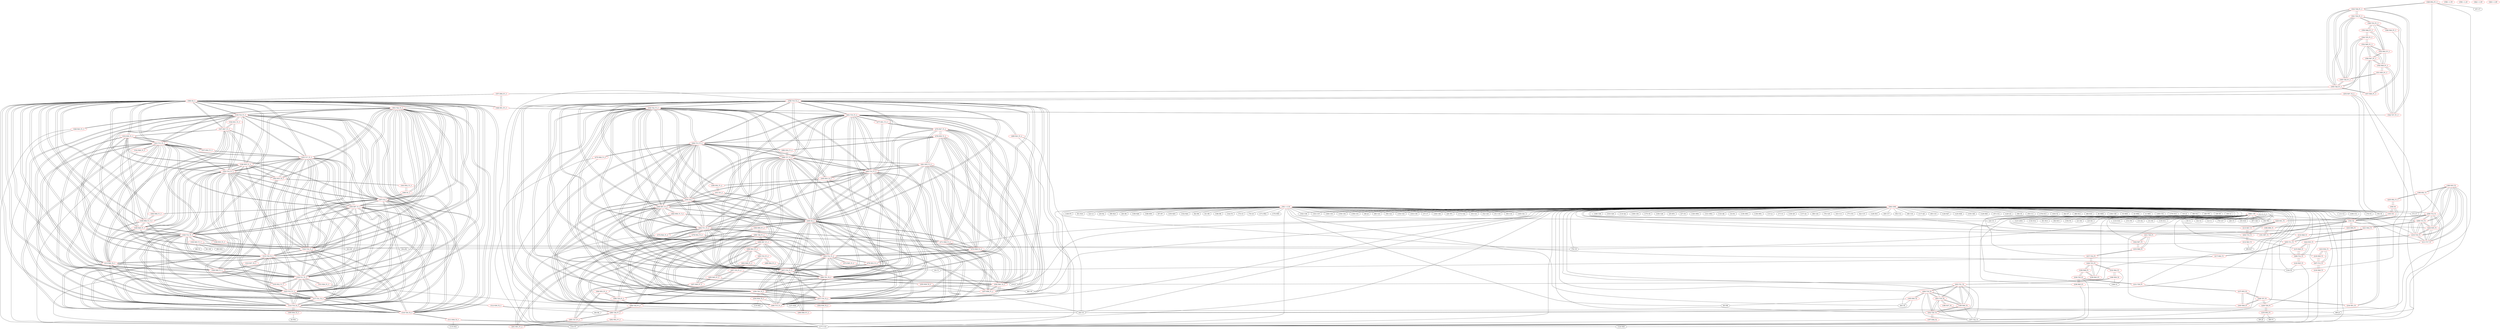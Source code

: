 graph {
	188 [label="(188) R35_T2" color=red]
	189 [label="(189) R52_T1"]
	187 [label="(187) T22_T1"]
	208 [label="(208) T14_T1"]
	209 [label="(209) T15_T1"]
	211 [label="(211) T17_T1"]
	210 [label="(210) T16_T1"]
	224 [label="(224) R35_T1"]
	189 [label="(189) R52_T1" color=red]
	188 [label="(188) R35_T2"]
	187 [label="(187) T22_T1"]
	225 [label="(225) R52_T1_T"]
	190 [label="(190) R58_T1" color=red]
	191 [label="(191) R57_T1"]
	192 [label="(192) D2"]
	191 [label="(191) R57_T1" color=red]
	192 [label="(192) D2"]
	190 [label="(190) R58_T1"]
	192 [label="(192) D2" color=red]
	194 [label="(194) D1"]
	193 [label="(193) C8"]
	191 [label="(191) R57_T1"]
	190 [label="(190) R58_T1"]
	234 [label="(234) R51_P1"]
	243 [label="(243) R50_P1"]
	193 [label="(193) C8" color=red]
	194 [label="(194) D1"]
	192 [label="(192) D2"]
	194 [label="(194) D1" color=red]
	192 [label="(192) D2"]
	193 [label="(193) C8"]
	225 [label="(225) R52_T1_T"]
	195 [label="(195) R36_T2" color=red]
	44 [label="(44) U5"]
	63 [label="(63) R8"]
	64 [label="(64) U8"]
	200 [label="(200) T18_T2"]
	196 [label="(196) R37_T2" color=red]
	68 [label="(68) J3"]
	201 [label="(201) T19_T2"]
	197 [label="(197) R38_T2" color=red]
	177 [label="(177) U10"]
	202 [label="(202) T20_T2"]
	198 [label="(198) R39_T2" color=red]
	232 [label="(232) R44_P1"]
	169 [label="(169) Y1"]
	203 [label="(203) T21_T2"]
	199 [label="(199) R40_T2" color=red]
	202 [label="(202) T20_T2"]
	203 [label="(203) T21_T2"]
	201 [label="(201) T19_T2"]
	187 [label="(187) T22_T1"]
	200 [label="(200) T18_T2"]
	200 [label="(200) T18_T2" color=red]
	202 [label="(202) T20_T2"]
	203 [label="(203) T21_T2"]
	201 [label="(201) T19_T2"]
	199 [label="(199) R40_T2"]
	187 [label="(187) T22_T1"]
	195 [label="(195) R36_T2"]
	201 [label="(201) T19_T2" color=red]
	202 [label="(202) T20_T2"]
	203 [label="(203) T21_T2"]
	199 [label="(199) R40_T2"]
	187 [label="(187) T22_T1"]
	200 [label="(200) T18_T2"]
	196 [label="(196) R37_T2"]
	202 [label="(202) T20_T2" color=red]
	203 [label="(203) T21_T2"]
	201 [label="(201) T19_T2"]
	199 [label="(199) R40_T2"]
	187 [label="(187) T22_T1"]
	200 [label="(200) T18_T2"]
	197 [label="(197) R38_T2"]
	203 [label="(203) T21_T2" color=red]
	202 [label="(202) T20_T2"]
	201 [label="(201) T19_T2"]
	199 [label="(199) R40_T2"]
	187 [label="(187) T22_T1"]
	200 [label="(200) T18_T2"]
	198 [label="(198) R39_T2"]
	204 [label="(204) T10_T1" color=red]
	212 [label="(212) R23_T1"]
	220 [label="(220) R31_T1"]
	213 [label="(213) R27_T1"]
	205 [label="(205) T11_T1" color=red]
	217 [label="(217) R24_T1"]
	221 [label="(221) R32_T1"]
	214 [label="(214) R28_T1"]
	206 [label="(206) T12_T1" color=red]
	222 [label="(222) R33_T1"]
	215 [label="(215) R29_T1"]
	216 [label="(216) R25_T1"]
	207 [label="(207) T13_T1" color=red]
	223 [label="(223) R34_T1"]
	219 [label="(219) R30_T1"]
	218 [label="(218) R26_T1"]
	208 [label="(208) T14_T1" color=red]
	209 [label="(209) T15_T1"]
	211 [label="(211) T17_T1"]
	210 [label="(210) T16_T1"]
	224 [label="(224) R35_T1"]
	188 [label="(188) R35_T2"]
	220 [label="(220) R31_T1"]
	209 [label="(209) T15_T1" color=red]
	208 [label="(208) T14_T1"]
	211 [label="(211) T17_T1"]
	210 [label="(210) T16_T1"]
	224 [label="(224) R35_T1"]
	188 [label="(188) R35_T2"]
	221 [label="(221) R32_T1"]
	210 [label="(210) T16_T1" color=red]
	208 [label="(208) T14_T1"]
	209 [label="(209) T15_T1"]
	211 [label="(211) T17_T1"]
	224 [label="(224) R35_T1"]
	188 [label="(188) R35_T2"]
	222 [label="(222) R33_T1"]
	211 [label="(211) T17_T1" color=red]
	208 [label="(208) T14_T1"]
	209 [label="(209) T15_T1"]
	210 [label="(210) T16_T1"]
	224 [label="(224) R35_T1"]
	188 [label="(188) R35_T2"]
	223 [label="(223) R34_T1"]
	212 [label="(212) R23_T1" color=red]
	95 [label="(95) R17"]
	94 [label="(94) JP4"]
	204 [label="(204) T10_T1"]
	213 [label="(213) R27_T1" color=red]
	220 [label="(220) R31_T1"]
	204 [label="(204) T10_T1"]
	214 [label="(214) R28_T1" color=red]
	221 [label="(221) R32_T1"]
	205 [label="(205) T11_T1"]
	215 [label="(215) R29_T1" color=red]
	222 [label="(222) R33_T1"]
	206 [label="(206) T12_T1"]
	216 [label="(216) R25_T1" color=red]
	144 [label="(144) P2"]
	177 [label="(177) U10"]
	206 [label="(206) T12_T1"]
	217 [label="(217) R24_T1" color=red]
	19 [label="(19) J1"]
	16 [label="(16) T1"]
	205 [label="(205) T11_T1"]
	218 [label="(218) R26_T1" color=red]
	177 [label="(177) U10"]
	207 [label="(207) T13_T1"]
	219 [label="(219) R30_T1" color=red]
	207 [label="(207) T13_T1"]
	223 [label="(223) R34_T1"]
	220 [label="(220) R31_T1" color=red]
	213 [label="(213) R27_T1"]
	204 [label="(204) T10_T1"]
	208 [label="(208) T14_T1"]
	221 [label="(221) R32_T1" color=red]
	209 [label="(209) T15_T1"]
	205 [label="(205) T11_T1"]
	214 [label="(214) R28_T1"]
	222 [label="(222) R33_T1" color=red]
	210 [label="(210) T16_T1"]
	215 [label="(215) R29_T1"]
	206 [label="(206) T12_T1"]
	223 [label="(223) R34_T1" color=red]
	211 [label="(211) T17_T1"]
	207 [label="(207) T13_T1"]
	219 [label="(219) R30_T1"]
	224 [label="(224) R35_T1" color=red]
	208 [label="(208) T14_T1"]
	209 [label="(209) T15_T1"]
	211 [label="(211) T17_T1"]
	210 [label="(210) T16_T1"]
	188 [label="(188) R35_T2"]
	225 [label="(225) R52_T1_T" color=red]
	194 [label="(194) D1"]
	189 [label="(189) R52_T1"]
	226 [label="(226) T23_P1" color=red]
	236 [label="(236) R48_P1"]
	239 [label="(239) R43_P1"]
	227 [label="(227) T24_P1"]
	232 [label="(232) R44_P1"]
	227 [label="(227) T24_P1" color=red]
	233 [label="(233) R46_P1"]
	226 [label="(226) T23_P1"]
	228 [label="(228) T27_P1" color=red]
	234 [label="(234) R51_P1"]
	229 [label="(229) T28_P1"]
	237 [label="(237) R53_P1"]
	240 [label="(240) R49_P1"]
	229 [label="(229) T28_P1" color=red]
	235 [label="(235) R52_P1"]
	228 [label="(228) T27_P1"]
	230 [label="(230) T25_P1" color=red]
	231 [label="(231) T29_P1"]
	236 [label="(236) R48_P1"]
	238 [label="(238) R45_P1"]
	177 [label="(177) U10"]
	231 [label="(231) T29_P1" color=red]
	230 [label="(230) T25_P1"]
	237 [label="(237) R53_P1"]
	232 [label="(232) R44_P1" color=red]
	169 [label="(169) Y1"]
	198 [label="(198) R39_T2"]
	226 [label="(226) T23_P1"]
	233 [label="(233) R46_P1" color=red]
	241 [label="(241) T26_P1"]
	242 [label="(242) R47_P1"]
	227 [label="(227) T24_P1"]
	234 [label="(234) R51_P1" color=red]
	228 [label="(228) T27_P1"]
	243 [label="(243) R50_P1"]
	192 [label="(192) D2"]
	235 [label="(235) R52_P1" color=red]
	85 [label="(85) J5"]
	89 [label="(89) F1"]
	229 [label="(229) T28_P1"]
	236 [label="(236) R48_P1" color=red]
	230 [label="(230) T25_P1"]
	226 [label="(226) T23_P1"]
	239 [label="(239) R43_P1"]
	237 [label="(237) R53_P1" color=red]
	231 [label="(231) T29_P1"]
	228 [label="(228) T27_P1"]
	240 [label="(240) R49_P1"]
	238 [label="(238) R45_P1" color=red]
	230 [label="(230) T25_P1"]
	177 [label="(177) U10"]
	239 [label="(239) R43_P1" color=red]
	236 [label="(236) R48_P1"]
	226 [label="(226) T23_P1"]
	240 [label="(240) R49_P1" color=red]
	228 [label="(228) T27_P1"]
	237 [label="(237) R53_P1"]
	241 [label="(241) T26_P1" color=red]
	243 [label="(243) R50_P1"]
	233 [label="(233) R46_P1"]
	242 [label="(242) R47_P1"]
	242 [label="(242) R47_P1" color=red]
	241 [label="(241) T26_P1"]
	233 [label="(233) R46_P1"]
	243 [label="(243) R50_P1" color=red]
	241 [label="(241) T26_P1"]
	234 [label="(234) R51_P1"]
	192 [label="(192) D2"]
	244 [label="(244) T22_T1_2" color=red]
	261 [label="(261) T10_T1_2"]
	262 [label="(262) T11_T1_2"]
	263 [label="(263) T12_T1_2"]
	264 [label="(264) T13_T1_2"]
	259 [label="(259) T20_T2_2"]
	265 [label="(265) T14_T1_2"]
	266 [label="(266) T15_T1_2"]
	257 [label="(257) T18_T2_2"]
	260 [label="(260) T21_T2_2"]
	258 [label="(258) T19_T2_2"]
	250 [label="(250) C8_2"]
	267 [label="(267) T16_T1_2"]
	268 [label="(268) T17_T1_2"]
	249 [label="(249) D2_2"]
	248 [label="(248) R57_T1_2"]
	245 [label="(245) R35_T2_2"]
	246 [label="(246) R52_T1_2"]
	256 [label="(256) R40_T2_2"]
	245 [label="(245) R35_T2_2" color=red]
	246 [label="(246) R52_T1_2"]
	244 [label="(244) T22_T1_2"]
	265 [label="(265) T14_T1_2"]
	266 [label="(266) T15_T1_2"]
	268 [label="(268) T17_T1_2"]
	267 [label="(267) T16_T1_2"]
	281 [label="(281) R35_T1_2"]
	246 [label="(246) R52_T1_2" color=red]
	251 [label="(251) D1_2"]
	245 [label="(245) R35_T2_2"]
	244 [label="(244) T22_T1_2"]
	247 [label="(247) R58_T1_2" color=red]
	249 [label="(249) D2_2"]
	256 [label="(256) R40_T2_2"]
	270 [label="(270) R27_T1_2"]
	271 [label="(271) R28_T1_2"]
	272 [label="(272) R29_T1_2"]
	276 [label="(276) R30_T1_2"]
	281 [label="(281) R35_T1_2"]
	282 [label="(282) R58_T1_T_2"]
	248 [label="(248) R57_T1_2" color=red]
	261 [label="(261) T10_T1_2"]
	262 [label="(262) T11_T1_2"]
	263 [label="(263) T12_T1_2"]
	264 [label="(264) T13_T1_2"]
	259 [label="(259) T20_T2_2"]
	265 [label="(265) T14_T1_2"]
	266 [label="(266) T15_T1_2"]
	257 [label="(257) T18_T2_2"]
	260 [label="(260) T21_T2_2"]
	258 [label="(258) T19_T2_2"]
	250 [label="(250) C8_2"]
	267 [label="(267) T16_T1_2"]
	268 [label="(268) T17_T1_2"]
	249 [label="(249) D2_2"]
	244 [label="(244) T22_T1_2"]
	282 [label="(282) R58_T1_T_2"]
	249 [label="(249) D2_2" color=red]
	247 [label="(247) R58_T1_2"]
	256 [label="(256) R40_T2_2"]
	270 [label="(270) R27_T1_2"]
	271 [label="(271) R28_T1_2"]
	272 [label="(272) R29_T1_2"]
	276 [label="(276) R30_T1_2"]
	281 [label="(281) R35_T1_2"]
	261 [label="(261) T10_T1_2"]
	262 [label="(262) T11_T1_2"]
	263 [label="(263) T12_T1_2"]
	264 [label="(264) T13_T1_2"]
	259 [label="(259) T20_T2_2"]
	265 [label="(265) T14_T1_2"]
	266 [label="(266) T15_T1_2"]
	257 [label="(257) T18_T2_2"]
	260 [label="(260) T21_T2_2"]
	258 [label="(258) T19_T2_2"]
	250 [label="(250) C8_2"]
	267 [label="(267) T16_T1_2"]
	268 [label="(268) T17_T1_2"]
	244 [label="(244) T22_T1_2"]
	248 [label="(248) R57_T1_2"]
	251 [label="(251) D1_2"]
	282 [label="(282) R58_T1_T_2"]
	291 [label="(291) R51_P1_2"]
	300 [label="(300) R50_P1_2"]
	250 [label="(250) C8_2" color=red]
	261 [label="(261) T10_T1_2"]
	262 [label="(262) T11_T1_2"]
	263 [label="(263) T12_T1_2"]
	264 [label="(264) T13_T1_2"]
	259 [label="(259) T20_T2_2"]
	265 [label="(265) T14_T1_2"]
	266 [label="(266) T15_T1_2"]
	257 [label="(257) T18_T2_2"]
	260 [label="(260) T21_T2_2"]
	258 [label="(258) T19_T2_2"]
	267 [label="(267) T16_T1_2"]
	268 [label="(268) T17_T1_2"]
	249 [label="(249) D2_2"]
	244 [label="(244) T22_T1_2"]
	248 [label="(248) R57_T1_2"]
	251 [label="(251) D1_2"]
	251 [label="(251) D1_2" color=red]
	249 [label="(249) D2_2"]
	250 [label="(250) C8_2"]
	246 [label="(246) R52_T1_2"]
	252 [label="(252) R36_T2_2" color=red]
	177 [label="(177) U10"]
	257 [label="(257) T18_T2_2"]
	253 [label="(253) R37_T2_2" color=red]
	44 [label="(44) U5"]
	75 [label="(75) Y3"]
	76 [label="(76) C8"]
	258 [label="(258) T19_T2_2"]
	254 [label="(254) R38_T2_2" color=red]
	177 [label="(177) U10"]
	110 [label="(110) R41"]
	127 [label="(127) R39"]
	259 [label="(259) T20_T2_2"]
	255 [label="(255) R39_T2_2" color=red]
	44 [label="(44) U5"]
	66 [label="(66) U6"]
	260 [label="(260) T21_T2_2"]
	256 [label="(256) R40_T2_2" color=red]
	249 [label="(249) D2_2"]
	247 [label="(247) R58_T1_2"]
	270 [label="(270) R27_T1_2"]
	271 [label="(271) R28_T1_2"]
	272 [label="(272) R29_T1_2"]
	276 [label="(276) R30_T1_2"]
	281 [label="(281) R35_T1_2"]
	259 [label="(259) T20_T2_2"]
	260 [label="(260) T21_T2_2"]
	258 [label="(258) T19_T2_2"]
	244 [label="(244) T22_T1_2"]
	257 [label="(257) T18_T2_2"]
	257 [label="(257) T18_T2_2" color=red]
	261 [label="(261) T10_T1_2"]
	262 [label="(262) T11_T1_2"]
	263 [label="(263) T12_T1_2"]
	264 [label="(264) T13_T1_2"]
	259 [label="(259) T20_T2_2"]
	265 [label="(265) T14_T1_2"]
	266 [label="(266) T15_T1_2"]
	260 [label="(260) T21_T2_2"]
	258 [label="(258) T19_T2_2"]
	250 [label="(250) C8_2"]
	267 [label="(267) T16_T1_2"]
	268 [label="(268) T17_T1_2"]
	249 [label="(249) D2_2"]
	244 [label="(244) T22_T1_2"]
	248 [label="(248) R57_T1_2"]
	256 [label="(256) R40_T2_2"]
	252 [label="(252) R36_T2_2"]
	258 [label="(258) T19_T2_2" color=red]
	261 [label="(261) T10_T1_2"]
	262 [label="(262) T11_T1_2"]
	263 [label="(263) T12_T1_2"]
	264 [label="(264) T13_T1_2"]
	259 [label="(259) T20_T2_2"]
	265 [label="(265) T14_T1_2"]
	266 [label="(266) T15_T1_2"]
	257 [label="(257) T18_T2_2"]
	260 [label="(260) T21_T2_2"]
	250 [label="(250) C8_2"]
	267 [label="(267) T16_T1_2"]
	268 [label="(268) T17_T1_2"]
	249 [label="(249) D2_2"]
	244 [label="(244) T22_T1_2"]
	248 [label="(248) R57_T1_2"]
	256 [label="(256) R40_T2_2"]
	253 [label="(253) R37_T2_2"]
	259 [label="(259) T20_T2_2" color=red]
	261 [label="(261) T10_T1_2"]
	262 [label="(262) T11_T1_2"]
	263 [label="(263) T12_T1_2"]
	264 [label="(264) T13_T1_2"]
	265 [label="(265) T14_T1_2"]
	266 [label="(266) T15_T1_2"]
	257 [label="(257) T18_T2_2"]
	260 [label="(260) T21_T2_2"]
	258 [label="(258) T19_T2_2"]
	250 [label="(250) C8_2"]
	267 [label="(267) T16_T1_2"]
	268 [label="(268) T17_T1_2"]
	249 [label="(249) D2_2"]
	244 [label="(244) T22_T1_2"]
	248 [label="(248) R57_T1_2"]
	256 [label="(256) R40_T2_2"]
	254 [label="(254) R38_T2_2"]
	260 [label="(260) T21_T2_2" color=red]
	261 [label="(261) T10_T1_2"]
	262 [label="(262) T11_T1_2"]
	263 [label="(263) T12_T1_2"]
	264 [label="(264) T13_T1_2"]
	259 [label="(259) T20_T2_2"]
	265 [label="(265) T14_T1_2"]
	266 [label="(266) T15_T1_2"]
	257 [label="(257) T18_T2_2"]
	258 [label="(258) T19_T2_2"]
	250 [label="(250) C8_2"]
	267 [label="(267) T16_T1_2"]
	268 [label="(268) T17_T1_2"]
	249 [label="(249) D2_2"]
	244 [label="(244) T22_T1_2"]
	248 [label="(248) R57_T1_2"]
	256 [label="(256) R40_T2_2"]
	255 [label="(255) R39_T2_2"]
	261 [label="(261) T10_T1_2" color=red]
	262 [label="(262) T11_T1_2"]
	263 [label="(263) T12_T1_2"]
	264 [label="(264) T13_T1_2"]
	259 [label="(259) T20_T2_2"]
	265 [label="(265) T14_T1_2"]
	266 [label="(266) T15_T1_2"]
	257 [label="(257) T18_T2_2"]
	260 [label="(260) T21_T2_2"]
	258 [label="(258) T19_T2_2"]
	250 [label="(250) C8_2"]
	267 [label="(267) T16_T1_2"]
	268 [label="(268) T17_T1_2"]
	249 [label="(249) D2_2"]
	244 [label="(244) T22_T1_2"]
	248 [label="(248) R57_T1_2"]
	269 [label="(269) R23_T1_2"]
	277 [label="(277) R31_T1_2"]
	270 [label="(270) R27_T1_2"]
	262 [label="(262) T11_T1_2" color=red]
	261 [label="(261) T10_T1_2"]
	263 [label="(263) T12_T1_2"]
	264 [label="(264) T13_T1_2"]
	259 [label="(259) T20_T2_2"]
	265 [label="(265) T14_T1_2"]
	266 [label="(266) T15_T1_2"]
	257 [label="(257) T18_T2_2"]
	260 [label="(260) T21_T2_2"]
	258 [label="(258) T19_T2_2"]
	250 [label="(250) C8_2"]
	267 [label="(267) T16_T1_2"]
	268 [label="(268) T17_T1_2"]
	249 [label="(249) D2_2"]
	244 [label="(244) T22_T1_2"]
	248 [label="(248) R57_T1_2"]
	274 [label="(274) R24_T1_2"]
	278 [label="(278) R32_T1_2"]
	271 [label="(271) R28_T1_2"]
	263 [label="(263) T12_T1_2" color=red]
	261 [label="(261) T10_T1_2"]
	262 [label="(262) T11_T1_2"]
	264 [label="(264) T13_T1_2"]
	259 [label="(259) T20_T2_2"]
	265 [label="(265) T14_T1_2"]
	266 [label="(266) T15_T1_2"]
	257 [label="(257) T18_T2_2"]
	260 [label="(260) T21_T2_2"]
	258 [label="(258) T19_T2_2"]
	250 [label="(250) C8_2"]
	267 [label="(267) T16_T1_2"]
	268 [label="(268) T17_T1_2"]
	249 [label="(249) D2_2"]
	244 [label="(244) T22_T1_2"]
	248 [label="(248) R57_T1_2"]
	279 [label="(279) R33_T1_2"]
	272 [label="(272) R29_T1_2"]
	273 [label="(273) R25_T1_2"]
	264 [label="(264) T13_T1_2" color=red]
	261 [label="(261) T10_T1_2"]
	262 [label="(262) T11_T1_2"]
	263 [label="(263) T12_T1_2"]
	259 [label="(259) T20_T2_2"]
	265 [label="(265) T14_T1_2"]
	266 [label="(266) T15_T1_2"]
	257 [label="(257) T18_T2_2"]
	260 [label="(260) T21_T2_2"]
	258 [label="(258) T19_T2_2"]
	250 [label="(250) C8_2"]
	267 [label="(267) T16_T1_2"]
	268 [label="(268) T17_T1_2"]
	249 [label="(249) D2_2"]
	244 [label="(244) T22_T1_2"]
	248 [label="(248) R57_T1_2"]
	280 [label="(280) R34_T1_2"]
	276 [label="(276) R30_T1_2"]
	275 [label="(275) R26_T1_2"]
	265 [label="(265) T14_T1_2" color=red]
	261 [label="(261) T10_T1_2"]
	262 [label="(262) T11_T1_2"]
	263 [label="(263) T12_T1_2"]
	264 [label="(264) T13_T1_2"]
	259 [label="(259) T20_T2_2"]
	266 [label="(266) T15_T1_2"]
	257 [label="(257) T18_T2_2"]
	260 [label="(260) T21_T2_2"]
	258 [label="(258) T19_T2_2"]
	250 [label="(250) C8_2"]
	267 [label="(267) T16_T1_2"]
	268 [label="(268) T17_T1_2"]
	249 [label="(249) D2_2"]
	244 [label="(244) T22_T1_2"]
	248 [label="(248) R57_T1_2"]
	281 [label="(281) R35_T1_2"]
	245 [label="(245) R35_T2_2"]
	277 [label="(277) R31_T1_2"]
	266 [label="(266) T15_T1_2" color=red]
	261 [label="(261) T10_T1_2"]
	262 [label="(262) T11_T1_2"]
	263 [label="(263) T12_T1_2"]
	264 [label="(264) T13_T1_2"]
	259 [label="(259) T20_T2_2"]
	265 [label="(265) T14_T1_2"]
	257 [label="(257) T18_T2_2"]
	260 [label="(260) T21_T2_2"]
	258 [label="(258) T19_T2_2"]
	250 [label="(250) C8_2"]
	267 [label="(267) T16_T1_2"]
	268 [label="(268) T17_T1_2"]
	249 [label="(249) D2_2"]
	244 [label="(244) T22_T1_2"]
	248 [label="(248) R57_T1_2"]
	281 [label="(281) R35_T1_2"]
	245 [label="(245) R35_T2_2"]
	278 [label="(278) R32_T1_2"]
	267 [label="(267) T16_T1_2" color=red]
	261 [label="(261) T10_T1_2"]
	262 [label="(262) T11_T1_2"]
	263 [label="(263) T12_T1_2"]
	264 [label="(264) T13_T1_2"]
	259 [label="(259) T20_T2_2"]
	265 [label="(265) T14_T1_2"]
	266 [label="(266) T15_T1_2"]
	257 [label="(257) T18_T2_2"]
	260 [label="(260) T21_T2_2"]
	258 [label="(258) T19_T2_2"]
	250 [label="(250) C8_2"]
	268 [label="(268) T17_T1_2"]
	249 [label="(249) D2_2"]
	244 [label="(244) T22_T1_2"]
	248 [label="(248) R57_T1_2"]
	281 [label="(281) R35_T1_2"]
	245 [label="(245) R35_T2_2"]
	279 [label="(279) R33_T1_2"]
	268 [label="(268) T17_T1_2" color=red]
	261 [label="(261) T10_T1_2"]
	262 [label="(262) T11_T1_2"]
	263 [label="(263) T12_T1_2"]
	264 [label="(264) T13_T1_2"]
	259 [label="(259) T20_T2_2"]
	265 [label="(265) T14_T1_2"]
	266 [label="(266) T15_T1_2"]
	257 [label="(257) T18_T2_2"]
	260 [label="(260) T21_T2_2"]
	258 [label="(258) T19_T2_2"]
	250 [label="(250) C8_2"]
	267 [label="(267) T16_T1_2"]
	249 [label="(249) D2_2"]
	244 [label="(244) T22_T1_2"]
	248 [label="(248) R57_T1_2"]
	281 [label="(281) R35_T1_2"]
	245 [label="(245) R35_T2_2"]
	280 [label="(280) R34_T1_2"]
	269 [label="(269) R23_T1_2" color=red]
	177 [label="(177) U10"]
	144 [label="(144) P2"]
	261 [label="(261) T10_T1_2"]
	270 [label="(270) R27_T1_2" color=red]
	249 [label="(249) D2_2"]
	247 [label="(247) R58_T1_2"]
	256 [label="(256) R40_T2_2"]
	271 [label="(271) R28_T1_2"]
	272 [label="(272) R29_T1_2"]
	276 [label="(276) R30_T1_2"]
	281 [label="(281) R35_T1_2"]
	277 [label="(277) R31_T1_2"]
	261 [label="(261) T10_T1_2"]
	271 [label="(271) R28_T1_2" color=red]
	249 [label="(249) D2_2"]
	247 [label="(247) R58_T1_2"]
	256 [label="(256) R40_T2_2"]
	270 [label="(270) R27_T1_2"]
	272 [label="(272) R29_T1_2"]
	276 [label="(276) R30_T1_2"]
	281 [label="(281) R35_T1_2"]
	278 [label="(278) R32_T1_2"]
	262 [label="(262) T11_T1_2"]
	272 [label="(272) R29_T1_2" color=red]
	249 [label="(249) D2_2"]
	247 [label="(247) R58_T1_2"]
	256 [label="(256) R40_T2_2"]
	270 [label="(270) R27_T1_2"]
	271 [label="(271) R28_T1_2"]
	276 [label="(276) R30_T1_2"]
	281 [label="(281) R35_T1_2"]
	279 [label="(279) R33_T1_2"]
	263 [label="(263) T12_T1_2"]
	273 [label="(273) R25_T1_2" color=red]
	66 [label="(66) U6"]
	263 [label="(263) T12_T1_2"]
	274 [label="(274) R24_T1_2" color=red]
	177 [label="(177) U10"]
	262 [label="(262) T11_T1_2"]
	275 [label="(275) R26_T1_2" color=red]
	177 [label="(177) U10"]
	143 [label="(143) P1"]
	264 [label="(264) T13_T1_2"]
	276 [label="(276) R30_T1_2" color=red]
	249 [label="(249) D2_2"]
	247 [label="(247) R58_T1_2"]
	256 [label="(256) R40_T2_2"]
	270 [label="(270) R27_T1_2"]
	271 [label="(271) R28_T1_2"]
	272 [label="(272) R29_T1_2"]
	281 [label="(281) R35_T1_2"]
	264 [label="(264) T13_T1_2"]
	280 [label="(280) R34_T1_2"]
	277 [label="(277) R31_T1_2" color=red]
	270 [label="(270) R27_T1_2"]
	261 [label="(261) T10_T1_2"]
	265 [label="(265) T14_T1_2"]
	278 [label="(278) R32_T1_2" color=red]
	266 [label="(266) T15_T1_2"]
	262 [label="(262) T11_T1_2"]
	271 [label="(271) R28_T1_2"]
	279 [label="(279) R33_T1_2" color=red]
	267 [label="(267) T16_T1_2"]
	272 [label="(272) R29_T1_2"]
	263 [label="(263) T12_T1_2"]
	280 [label="(280) R34_T1_2" color=red]
	268 [label="(268) T17_T1_2"]
	264 [label="(264) T13_T1_2"]
	276 [label="(276) R30_T1_2"]
	281 [label="(281) R35_T1_2" color=red]
	249 [label="(249) D2_2"]
	247 [label="(247) R58_T1_2"]
	256 [label="(256) R40_T2_2"]
	270 [label="(270) R27_T1_2"]
	271 [label="(271) R28_T1_2"]
	272 [label="(272) R29_T1_2"]
	276 [label="(276) R30_T1_2"]
	265 [label="(265) T14_T1_2"]
	266 [label="(266) T15_T1_2"]
	268 [label="(268) T17_T1_2"]
	267 [label="(267) T16_T1_2"]
	245 [label="(245) R35_T2_2"]
	282 [label="(282) R58_T1_T_2" color=red]
	248 [label="(248) R57_T1_2"]
	249 [label="(249) D2_2"]
	247 [label="(247) R58_T1_2"]
	283 [label="(283) T23_P1_2" color=red]
	293 [label="(293) R48_P1_2"]
	296 [label="(296) R43_P1_2"]
	284 [label="(284) T24_P1_2"]
	289 [label="(289) R44_P1_2"]
	284 [label="(284) T24_P1_2" color=red]
	298 [label="(298) T26_P1_2"]
	288 [label="(288) T29_P1_2"]
	286 [label="(286) T28_P1_2"]
	290 [label="(290) R46_P1_2"]
	283 [label="(283) T23_P1_2"]
	285 [label="(285) T27_P1_2" color=red]
	291 [label="(291) R51_P1_2"]
	286 [label="(286) T28_P1_2"]
	294 [label="(294) R53_P1_2"]
	297 [label="(297) R49_P1_2"]
	286 [label="(286) T28_P1_2" color=red]
	298 [label="(298) T26_P1_2"]
	284 [label="(284) T24_P1_2"]
	288 [label="(288) T29_P1_2"]
	292 [label="(292) R52_P1_2"]
	285 [label="(285) T27_P1_2"]
	287 [label="(287) T25_P1_2" color=red]
	288 [label="(288) T29_P1_2"]
	293 [label="(293) R48_P1_2"]
	295 [label="(295) R45_P1_2"]
	19 [label="(19) J1"]
	288 [label="(288) T29_P1_2" color=red]
	298 [label="(298) T26_P1_2"]
	284 [label="(284) T24_P1_2"]
	286 [label="(286) T28_P1_2"]
	287 [label="(287) T25_P1_2"]
	294 [label="(294) R53_P1_2"]
	289 [label="(289) R44_P1_2" color=red]
	16 [label="(16) T1"]
	283 [label="(283) T23_P1_2"]
	290 [label="(290) R46_P1_2" color=red]
	298 [label="(298) T26_P1_2"]
	299 [label="(299) R47_P1_2"]
	284 [label="(284) T24_P1_2"]
	291 [label="(291) R51_P1_2" color=red]
	285 [label="(285) T27_P1_2"]
	300 [label="(300) R50_P1_2"]
	249 [label="(249) D2_2"]
	292 [label="(292) R52_P1_2" color=red]
	177 [label="(177) U10"]
	143 [label="(143) P1"]
	286 [label="(286) T28_P1_2"]
	293 [label="(293) R48_P1_2" color=red]
	287 [label="(287) T25_P1_2"]
	283 [label="(283) T23_P1_2"]
	296 [label="(296) R43_P1_2"]
	294 [label="(294) R53_P1_2" color=red]
	288 [label="(288) T29_P1_2"]
	285 [label="(285) T27_P1_2"]
	297 [label="(297) R49_P1_2"]
	295 [label="(295) R45_P1_2" color=red]
	299 [label="(299) R47_P1_2"]
	296 [label="(296) R43_P1_2"]
	297 [label="(297) R49_P1_2"]
	287 [label="(287) T25_P1_2"]
	19 [label="(19) J1"]
	296 [label="(296) R43_P1_2" color=red]
	293 [label="(293) R48_P1_2"]
	283 [label="(283) T23_P1_2"]
	299 [label="(299) R47_P1_2"]
	295 [label="(295) R45_P1_2"]
	297 [label="(297) R49_P1_2"]
	297 [label="(297) R49_P1_2" color=red]
	299 [label="(299) R47_P1_2"]
	295 [label="(295) R45_P1_2"]
	296 [label="(296) R43_P1_2"]
	285 [label="(285) T27_P1_2"]
	294 [label="(294) R53_P1_2"]
	298 [label="(298) T26_P1_2" color=red]
	300 [label="(300) R50_P1_2"]
	284 [label="(284) T24_P1_2"]
	288 [label="(288) T29_P1_2"]
	286 [label="(286) T28_P1_2"]
	290 [label="(290) R46_P1_2"]
	299 [label="(299) R47_P1_2"]
	299 [label="(299) R47_P1_2" color=red]
	295 [label="(295) R45_P1_2"]
	296 [label="(296) R43_P1_2"]
	297 [label="(297) R49_P1_2"]
	298 [label="(298) T26_P1_2"]
	290 [label="(290) R46_P1_2"]
	300 [label="(300) R50_P1_2" color=red]
	298 [label="(298) T26_P1_2"]
	291 [label="(291) R51_P1_2"]
	249 [label="(249) D2_2"]
	301 [label="(301) T22_T1_3" color=red]
	318 [label="(318) T10_T1_3"]
	319 [label="(319) T11_T1_3"]
	320 [label="(320) T12_T1_3"]
	321 [label="(321) T13_T1_3"]
	316 [label="(316) T20_T2_3"]
	322 [label="(322) T14_T1_3"]
	323 [label="(323) T15_T1_3"]
	314 [label="(314) T18_T2_3"]
	317 [label="(317) T21_T2_3"]
	315 [label="(315) T19_T2_3"]
	307 [label="(307) C8_3"]
	324 [label="(324) T16_T1_3"]
	325 [label="(325) T17_T1_3"]
	306 [label="(306) D2_3"]
	305 [label="(305) R57_T1_3"]
	302 [label="(302) R35_T2_3"]
	303 [label="(303) R52_T1_3"]
	313 [label="(313) R40_T2_3"]
	302 [label="(302) R35_T2_3" color=red]
	303 [label="(303) R52_T1_3"]
	301 [label="(301) T22_T1_3"]
	322 [label="(322) T14_T1_3"]
	323 [label="(323) T15_T1_3"]
	325 [label="(325) T17_T1_3"]
	324 [label="(324) T16_T1_3"]
	338 [label="(338) R35_T1_3"]
	303 [label="(303) R52_T1_3" color=red]
	308 [label="(308) D1_3"]
	302 [label="(302) R35_T2_3"]
	301 [label="(301) T22_T1_3"]
	304 [label="(304) R58_T1_3" color=red]
	305 [label="(305) R57_T1_3"]
	306 [label="(306) D2_3"]
	339 [label="(339) R58_T1_T_3"]
	305 [label="(305) R57_T1_3" color=red]
	318 [label="(318) T10_T1_3"]
	319 [label="(319) T11_T1_3"]
	320 [label="(320) T12_T1_3"]
	321 [label="(321) T13_T1_3"]
	316 [label="(316) T20_T2_3"]
	322 [label="(322) T14_T1_3"]
	323 [label="(323) T15_T1_3"]
	314 [label="(314) T18_T2_3"]
	317 [label="(317) T21_T2_3"]
	315 [label="(315) T19_T2_3"]
	307 [label="(307) C8_3"]
	324 [label="(324) T16_T1_3"]
	325 [label="(325) T17_T1_3"]
	306 [label="(306) D2_3"]
	301 [label="(301) T22_T1_3"]
	304 [label="(304) R58_T1_3"]
	306 [label="(306) D2_3" color=red]
	339 [label="(339) R58_T1_T_3"]
	313 [label="(313) R40_T2_3"]
	327 [label="(327) R27_T1_3"]
	328 [label="(328) R28_T1_3"]
	329 [label="(329) R29_T1_3"]
	333 [label="(333) R30_T1_3"]
	338 [label="(338) R35_T1_3"]
	318 [label="(318) T10_T1_3"]
	319 [label="(319) T11_T1_3"]
	320 [label="(320) T12_T1_3"]
	321 [label="(321) T13_T1_3"]
	316 [label="(316) T20_T2_3"]
	322 [label="(322) T14_T1_3"]
	323 [label="(323) T15_T1_3"]
	314 [label="(314) T18_T2_3"]
	317 [label="(317) T21_T2_3"]
	315 [label="(315) T19_T2_3"]
	307 [label="(307) C8_3"]
	324 [label="(324) T16_T1_3"]
	325 [label="(325) T17_T1_3"]
	301 [label="(301) T22_T1_3"]
	305 [label="(305) R57_T1_3"]
	308 [label="(308) D1_3"]
	304 [label="(304) R58_T1_3"]
	348 [label="(348) R51_P1_3"]
	357 [label="(357) R50_P1_3"]
	307 [label="(307) C8_3" color=red]
	318 [label="(318) T10_T1_3"]
	319 [label="(319) T11_T1_3"]
	320 [label="(320) T12_T1_3"]
	321 [label="(321) T13_T1_3"]
	316 [label="(316) T20_T2_3"]
	322 [label="(322) T14_T1_3"]
	323 [label="(323) T15_T1_3"]
	314 [label="(314) T18_T2_3"]
	317 [label="(317) T21_T2_3"]
	315 [label="(315) T19_T2_3"]
	324 [label="(324) T16_T1_3"]
	325 [label="(325) T17_T1_3"]
	306 [label="(306) D2_3"]
	301 [label="(301) T22_T1_3"]
	305 [label="(305) R57_T1_3"]
	308 [label="(308) D1_3"]
	308 [label="(308) D1_3" color=red]
	306 [label="(306) D2_3"]
	307 [label="(307) C8_3"]
	303 [label="(303) R52_T1_3"]
	309 [label="(309) R36_T2_3" color=red]
	0 [label="(0) FD1"]
	314 [label="(314) T18_T2_3"]
	310 [label="(310) R37_T2_3" color=red]
	177 [label="(177) U10"]
	315 [label="(315) T19_T2_3"]
	311 [label="(311) R38_T2_3" color=red]
	115 [label="(115) R32"]
	177 [label="(177) U10"]
	124 [label="(124) R30"]
	316 [label="(316) T20_T2_3"]
	312 [label="(312) R39_T2_3" color=red]
	40 [label="(40) R4"]
	44 [label="(44) U5"]
	317 [label="(317) T21_T2_3"]
	313 [label="(313) R40_T2_3" color=red]
	306 [label="(306) D2_3"]
	339 [label="(339) R58_T1_T_3"]
	327 [label="(327) R27_T1_3"]
	328 [label="(328) R28_T1_3"]
	329 [label="(329) R29_T1_3"]
	333 [label="(333) R30_T1_3"]
	338 [label="(338) R35_T1_3"]
	316 [label="(316) T20_T2_3"]
	317 [label="(317) T21_T2_3"]
	315 [label="(315) T19_T2_3"]
	301 [label="(301) T22_T1_3"]
	314 [label="(314) T18_T2_3"]
	314 [label="(314) T18_T2_3" color=red]
	318 [label="(318) T10_T1_3"]
	319 [label="(319) T11_T1_3"]
	320 [label="(320) T12_T1_3"]
	321 [label="(321) T13_T1_3"]
	316 [label="(316) T20_T2_3"]
	322 [label="(322) T14_T1_3"]
	323 [label="(323) T15_T1_3"]
	317 [label="(317) T21_T2_3"]
	315 [label="(315) T19_T2_3"]
	307 [label="(307) C8_3"]
	324 [label="(324) T16_T1_3"]
	325 [label="(325) T17_T1_3"]
	306 [label="(306) D2_3"]
	301 [label="(301) T22_T1_3"]
	305 [label="(305) R57_T1_3"]
	313 [label="(313) R40_T2_3"]
	309 [label="(309) R36_T2_3"]
	315 [label="(315) T19_T2_3" color=red]
	318 [label="(318) T10_T1_3"]
	319 [label="(319) T11_T1_3"]
	320 [label="(320) T12_T1_3"]
	321 [label="(321) T13_T1_3"]
	316 [label="(316) T20_T2_3"]
	322 [label="(322) T14_T1_3"]
	323 [label="(323) T15_T1_3"]
	314 [label="(314) T18_T2_3"]
	317 [label="(317) T21_T2_3"]
	307 [label="(307) C8_3"]
	324 [label="(324) T16_T1_3"]
	325 [label="(325) T17_T1_3"]
	306 [label="(306) D2_3"]
	301 [label="(301) T22_T1_3"]
	305 [label="(305) R57_T1_3"]
	313 [label="(313) R40_T2_3"]
	310 [label="(310) R37_T2_3"]
	316 [label="(316) T20_T2_3" color=red]
	318 [label="(318) T10_T1_3"]
	319 [label="(319) T11_T1_3"]
	320 [label="(320) T12_T1_3"]
	321 [label="(321) T13_T1_3"]
	322 [label="(322) T14_T1_3"]
	323 [label="(323) T15_T1_3"]
	314 [label="(314) T18_T2_3"]
	317 [label="(317) T21_T2_3"]
	315 [label="(315) T19_T2_3"]
	307 [label="(307) C8_3"]
	324 [label="(324) T16_T1_3"]
	325 [label="(325) T17_T1_3"]
	306 [label="(306) D2_3"]
	301 [label="(301) T22_T1_3"]
	305 [label="(305) R57_T1_3"]
	313 [label="(313) R40_T2_3"]
	311 [label="(311) R38_T2_3"]
	317 [label="(317) T21_T2_3" color=red]
	318 [label="(318) T10_T1_3"]
	319 [label="(319) T11_T1_3"]
	320 [label="(320) T12_T1_3"]
	321 [label="(321) T13_T1_3"]
	316 [label="(316) T20_T2_3"]
	322 [label="(322) T14_T1_3"]
	323 [label="(323) T15_T1_3"]
	314 [label="(314) T18_T2_3"]
	315 [label="(315) T19_T2_3"]
	307 [label="(307) C8_3"]
	324 [label="(324) T16_T1_3"]
	325 [label="(325) T17_T1_3"]
	306 [label="(306) D2_3"]
	301 [label="(301) T22_T1_3"]
	305 [label="(305) R57_T1_3"]
	313 [label="(313) R40_T2_3"]
	312 [label="(312) R39_T2_3"]
	318 [label="(318) T10_T1_3" color=red]
	319 [label="(319) T11_T1_3"]
	320 [label="(320) T12_T1_3"]
	321 [label="(321) T13_T1_3"]
	316 [label="(316) T20_T2_3"]
	322 [label="(322) T14_T1_3"]
	323 [label="(323) T15_T1_3"]
	314 [label="(314) T18_T2_3"]
	317 [label="(317) T21_T2_3"]
	315 [label="(315) T19_T2_3"]
	307 [label="(307) C8_3"]
	324 [label="(324) T16_T1_3"]
	325 [label="(325) T17_T1_3"]
	306 [label="(306) D2_3"]
	301 [label="(301) T22_T1_3"]
	305 [label="(305) R57_T1_3"]
	326 [label="(326) R23_T1_3"]
	334 [label="(334) R31_T1_3"]
	327 [label="(327) R27_T1_3"]
	319 [label="(319) T11_T1_3" color=red]
	318 [label="(318) T10_T1_3"]
	320 [label="(320) T12_T1_3"]
	321 [label="(321) T13_T1_3"]
	316 [label="(316) T20_T2_3"]
	322 [label="(322) T14_T1_3"]
	323 [label="(323) T15_T1_3"]
	314 [label="(314) T18_T2_3"]
	317 [label="(317) T21_T2_3"]
	315 [label="(315) T19_T2_3"]
	307 [label="(307) C8_3"]
	324 [label="(324) T16_T1_3"]
	325 [label="(325) T17_T1_3"]
	306 [label="(306) D2_3"]
	301 [label="(301) T22_T1_3"]
	305 [label="(305) R57_T1_3"]
	331 [label="(331) R24_T1_3"]
	335 [label="(335) R32_T1_3"]
	328 [label="(328) R28_T1_3"]
	320 [label="(320) T12_T1_3" color=red]
	318 [label="(318) T10_T1_3"]
	319 [label="(319) T11_T1_3"]
	321 [label="(321) T13_T1_3"]
	316 [label="(316) T20_T2_3"]
	322 [label="(322) T14_T1_3"]
	323 [label="(323) T15_T1_3"]
	314 [label="(314) T18_T2_3"]
	317 [label="(317) T21_T2_3"]
	315 [label="(315) T19_T2_3"]
	307 [label="(307) C8_3"]
	324 [label="(324) T16_T1_3"]
	325 [label="(325) T17_T1_3"]
	306 [label="(306) D2_3"]
	301 [label="(301) T22_T1_3"]
	305 [label="(305) R57_T1_3"]
	336 [label="(336) R33_T1_3"]
	329 [label="(329) R29_T1_3"]
	330 [label="(330) R25_T1_3"]
	321 [label="(321) T13_T1_3" color=red]
	318 [label="(318) T10_T1_3"]
	319 [label="(319) T11_T1_3"]
	320 [label="(320) T12_T1_3"]
	316 [label="(316) T20_T2_3"]
	322 [label="(322) T14_T1_3"]
	323 [label="(323) T15_T1_3"]
	314 [label="(314) T18_T2_3"]
	317 [label="(317) T21_T2_3"]
	315 [label="(315) T19_T2_3"]
	307 [label="(307) C8_3"]
	324 [label="(324) T16_T1_3"]
	325 [label="(325) T17_T1_3"]
	306 [label="(306) D2_3"]
	301 [label="(301) T22_T1_3"]
	305 [label="(305) R57_T1_3"]
	337 [label="(337) R34_T1_3"]
	333 [label="(333) R30_T1_3"]
	332 [label="(332) R26_T1_3"]
	322 [label="(322) T14_T1_3" color=red]
	318 [label="(318) T10_T1_3"]
	319 [label="(319) T11_T1_3"]
	320 [label="(320) T12_T1_3"]
	321 [label="(321) T13_T1_3"]
	316 [label="(316) T20_T2_3"]
	323 [label="(323) T15_T1_3"]
	314 [label="(314) T18_T2_3"]
	317 [label="(317) T21_T2_3"]
	315 [label="(315) T19_T2_3"]
	307 [label="(307) C8_3"]
	324 [label="(324) T16_T1_3"]
	325 [label="(325) T17_T1_3"]
	306 [label="(306) D2_3"]
	301 [label="(301) T22_T1_3"]
	305 [label="(305) R57_T1_3"]
	338 [label="(338) R35_T1_3"]
	302 [label="(302) R35_T2_3"]
	334 [label="(334) R31_T1_3"]
	323 [label="(323) T15_T1_3" color=red]
	318 [label="(318) T10_T1_3"]
	319 [label="(319) T11_T1_3"]
	320 [label="(320) T12_T1_3"]
	321 [label="(321) T13_T1_3"]
	316 [label="(316) T20_T2_3"]
	322 [label="(322) T14_T1_3"]
	314 [label="(314) T18_T2_3"]
	317 [label="(317) T21_T2_3"]
	315 [label="(315) T19_T2_3"]
	307 [label="(307) C8_3"]
	324 [label="(324) T16_T1_3"]
	325 [label="(325) T17_T1_3"]
	306 [label="(306) D2_3"]
	301 [label="(301) T22_T1_3"]
	305 [label="(305) R57_T1_3"]
	338 [label="(338) R35_T1_3"]
	302 [label="(302) R35_T2_3"]
	335 [label="(335) R32_T1_3"]
	324 [label="(324) T16_T1_3" color=red]
	318 [label="(318) T10_T1_3"]
	319 [label="(319) T11_T1_3"]
	320 [label="(320) T12_T1_3"]
	321 [label="(321) T13_T1_3"]
	316 [label="(316) T20_T2_3"]
	322 [label="(322) T14_T1_3"]
	323 [label="(323) T15_T1_3"]
	314 [label="(314) T18_T2_3"]
	317 [label="(317) T21_T2_3"]
	315 [label="(315) T19_T2_3"]
	307 [label="(307) C8_3"]
	325 [label="(325) T17_T1_3"]
	306 [label="(306) D2_3"]
	301 [label="(301) T22_T1_3"]
	305 [label="(305) R57_T1_3"]
	338 [label="(338) R35_T1_3"]
	302 [label="(302) R35_T2_3"]
	336 [label="(336) R33_T1_3"]
	325 [label="(325) T17_T1_3" color=red]
	318 [label="(318) T10_T1_3"]
	319 [label="(319) T11_T1_3"]
	320 [label="(320) T12_T1_3"]
	321 [label="(321) T13_T1_3"]
	316 [label="(316) T20_T2_3"]
	322 [label="(322) T14_T1_3"]
	323 [label="(323) T15_T1_3"]
	314 [label="(314) T18_T2_3"]
	317 [label="(317) T21_T2_3"]
	315 [label="(315) T19_T2_3"]
	307 [label="(307) C8_3"]
	324 [label="(324) T16_T1_3"]
	306 [label="(306) D2_3"]
	301 [label="(301) T22_T1_3"]
	305 [label="(305) R57_T1_3"]
	338 [label="(338) R35_T1_3"]
	302 [label="(302) R35_T2_3"]
	337 [label="(337) R34_T1_3"]
	326 [label="(326) R23_T1_3" color=red]
	177 [label="(177) U10"]
	143 [label="(143) P1"]
	318 [label="(318) T10_T1_3"]
	327 [label="(327) R27_T1_3" color=red]
	306 [label="(306) D2_3"]
	339 [label="(339) R58_T1_T_3"]
	313 [label="(313) R40_T2_3"]
	328 [label="(328) R28_T1_3"]
	329 [label="(329) R29_T1_3"]
	333 [label="(333) R30_T1_3"]
	338 [label="(338) R35_T1_3"]
	334 [label="(334) R31_T1_3"]
	318 [label="(318) T10_T1_3"]
	328 [label="(328) R28_T1_3" color=red]
	306 [label="(306) D2_3"]
	339 [label="(339) R58_T1_T_3"]
	313 [label="(313) R40_T2_3"]
	327 [label="(327) R27_T1_3"]
	329 [label="(329) R29_T1_3"]
	333 [label="(333) R30_T1_3"]
	338 [label="(338) R35_T1_3"]
	335 [label="(335) R32_T1_3"]
	319 [label="(319) T11_T1_3"]
	329 [label="(329) R29_T1_3" color=red]
	306 [label="(306) D2_3"]
	339 [label="(339) R58_T1_T_3"]
	313 [label="(313) R40_T2_3"]
	327 [label="(327) R27_T1_3"]
	328 [label="(328) R28_T1_3"]
	333 [label="(333) R30_T1_3"]
	338 [label="(338) R35_T1_3"]
	336 [label="(336) R33_T1_3"]
	320 [label="(320) T12_T1_3"]
	330 [label="(330) R25_T1_3" color=red]
	88 [label="(88) F2"]
	94 [label="(94) JP4"]
	83 [label="(83) D9"]
	78 [label="(78) U9"]
	81 [label="(81) D8"]
	80 [label="(80) R16"]
	320 [label="(320) T12_T1_3"]
	331 [label="(331) R24_T1_3" color=red]
	44 [label="(44) U5"]
	319 [label="(319) T11_T1_3"]
	332 [label="(332) R26_T1_3" color=red]
	177 [label="(177) U10"]
	321 [label="(321) T13_T1_3"]
	333 [label="(333) R30_T1_3" color=red]
	306 [label="(306) D2_3"]
	339 [label="(339) R58_T1_T_3"]
	313 [label="(313) R40_T2_3"]
	327 [label="(327) R27_T1_3"]
	328 [label="(328) R28_T1_3"]
	329 [label="(329) R29_T1_3"]
	338 [label="(338) R35_T1_3"]
	321 [label="(321) T13_T1_3"]
	337 [label="(337) R34_T1_3"]
	334 [label="(334) R31_T1_3" color=red]
	327 [label="(327) R27_T1_3"]
	318 [label="(318) T10_T1_3"]
	322 [label="(322) T14_T1_3"]
	335 [label="(335) R32_T1_3" color=red]
	323 [label="(323) T15_T1_3"]
	319 [label="(319) T11_T1_3"]
	328 [label="(328) R28_T1_3"]
	336 [label="(336) R33_T1_3" color=red]
	324 [label="(324) T16_T1_3"]
	329 [label="(329) R29_T1_3"]
	320 [label="(320) T12_T1_3"]
	337 [label="(337) R34_T1_3" color=red]
	325 [label="(325) T17_T1_3"]
	321 [label="(321) T13_T1_3"]
	333 [label="(333) R30_T1_3"]
	338 [label="(338) R35_T1_3" color=red]
	306 [label="(306) D2_3"]
	339 [label="(339) R58_T1_T_3"]
	313 [label="(313) R40_T2_3"]
	327 [label="(327) R27_T1_3"]
	328 [label="(328) R28_T1_3"]
	329 [label="(329) R29_T1_3"]
	333 [label="(333) R30_T1_3"]
	322 [label="(322) T14_T1_3"]
	323 [label="(323) T15_T1_3"]
	325 [label="(325) T17_T1_3"]
	324 [label="(324) T16_T1_3"]
	302 [label="(302) R35_T2_3"]
	339 [label="(339) R58_T1_T_3" color=red]
	306 [label="(306) D2_3"]
	313 [label="(313) R40_T2_3"]
	327 [label="(327) R27_T1_3"]
	328 [label="(328) R28_T1_3"]
	329 [label="(329) R29_T1_3"]
	333 [label="(333) R30_T1_3"]
	338 [label="(338) R35_T1_3"]
	304 [label="(304) R58_T1_3"]
	340 [label="(340) T23_P1_3" color=red]
	350 [label="(350) R48_P1_3"]
	353 [label="(353) R43_P1_3"]
	341 [label="(341) T24_P1_3"]
	346 [label="(346) R44_P1_3"]
	341 [label="(341) T24_P1_3" color=red]
	355 [label="(355) T26_P1_3"]
	345 [label="(345) T29_P1_3"]
	343 [label="(343) T28_P1_3"]
	347 [label="(347) R46_P1_3"]
	340 [label="(340) T23_P1_3"]
	342 [label="(342) T27_P1_3" color=red]
	348 [label="(348) R51_P1_3"]
	343 [label="(343) T28_P1_3"]
	351 [label="(351) R53_P1_3"]
	354 [label="(354) R49_P1_3"]
	343 [label="(343) T28_P1_3" color=red]
	355 [label="(355) T26_P1_3"]
	341 [label="(341) T24_P1_3"]
	345 [label="(345) T29_P1_3"]
	349 [label="(349) R52_P1_3"]
	342 [label="(342) T27_P1_3"]
	344 [label="(344) T25_P1_3" color=red]
	345 [label="(345) T29_P1_3"]
	350 [label="(350) R48_P1_3"]
	352 [label="(352) R45_P1_3"]
	177 [label="(177) U10"]
	345 [label="(345) T29_P1_3" color=red]
	355 [label="(355) T26_P1_3"]
	341 [label="(341) T24_P1_3"]
	343 [label="(343) T28_P1_3"]
	344 [label="(344) T25_P1_3"]
	351 [label="(351) R53_P1_3"]
	346 [label="(346) R44_P1_3" color=red]
	144 [label="(144) P2"]
	340 [label="(340) T23_P1_3"]
	347 [label="(347) R46_P1_3" color=red]
	355 [label="(355) T26_P1_3"]
	356 [label="(356) R47_P1_3"]
	341 [label="(341) T24_P1_3"]
	348 [label="(348) R51_P1_3" color=red]
	342 [label="(342) T27_P1_3"]
	357 [label="(357) R50_P1_3"]
	306 [label="(306) D2_3"]
	349 [label="(349) R52_P1_3" color=red]
	47 [label="(47) U7"]
	68 [label="(68) J3"]
	71 [label="(71) L7"]
	343 [label="(343) T28_P1_3"]
	350 [label="(350) R48_P1_3" color=red]
	344 [label="(344) T25_P1_3"]
	340 [label="(340) T23_P1_3"]
	353 [label="(353) R43_P1_3"]
	351 [label="(351) R53_P1_3" color=red]
	345 [label="(345) T29_P1_3"]
	342 [label="(342) T27_P1_3"]
	354 [label="(354) R49_P1_3"]
	352 [label="(352) R45_P1_3" color=red]
	356 [label="(356) R47_P1_3"]
	353 [label="(353) R43_P1_3"]
	354 [label="(354) R49_P1_3"]
	344 [label="(344) T25_P1_3"]
	177 [label="(177) U10"]
	353 [label="(353) R43_P1_3" color=red]
	350 [label="(350) R48_P1_3"]
	340 [label="(340) T23_P1_3"]
	356 [label="(356) R47_P1_3"]
	352 [label="(352) R45_P1_3"]
	354 [label="(354) R49_P1_3"]
	354 [label="(354) R49_P1_3" color=red]
	356 [label="(356) R47_P1_3"]
	352 [label="(352) R45_P1_3"]
	353 [label="(353) R43_P1_3"]
	342 [label="(342) T27_P1_3"]
	351 [label="(351) R53_P1_3"]
	355 [label="(355) T26_P1_3" color=red]
	357 [label="(357) R50_P1_3"]
	341 [label="(341) T24_P1_3"]
	345 [label="(345) T29_P1_3"]
	343 [label="(343) T28_P1_3"]
	347 [label="(347) R46_P1_3"]
	356 [label="(356) R47_P1_3"]
	356 [label="(356) R47_P1_3" color=red]
	352 [label="(352) R45_P1_3"]
	353 [label="(353) R43_P1_3"]
	354 [label="(354) R49_P1_3"]
	355 [label="(355) T26_P1_3"]
	347 [label="(347) R46_P1_3"]
	357 [label="(357) R50_P1_3" color=red]
	355 [label="(355) T26_P1_3"]
	348 [label="(348) R51_P1_3"]
	306 [label="(306) D2_3"]
	358 [label="(358) +1.5V" color=red]
	359 [label="(359) +1.2V" color=red]
	360 [label="(360) +5V" color=red]
	9 [label="(9) U1"]
	133 [label="(133) D10"]
	151 [label="(151) F6"]
	33 [label="(33) D2"]
	32 [label="(32) C4"]
	31 [label="(31) R3"]
	135 [label="(135) D11"]
	123 [label="(123) LED1"]
	134 [label="(134) D12"]
	91 [label="(91) R13"]
	12 [label="(12) C1"]
	78 [label="(78) U9"]
	79 [label="(79) C27"]
	28 [label="(28) C5"]
	84 [label="(84) R15"]
	35 [label="(35) D16"]
	87 [label="(87) C26"]
	150 [label="(150) F4"]
	21 [label="(21) D4"]
	30 [label="(30) TP2"]
	24 [label="(24) U3"]
	23 [label="(23) D3"]
	192 [label="(192) D2"]
	190 [label="(190) R58_T1"]
	199 [label="(199) R40_T2"]
	213 [label="(213) R27_T1"]
	214 [label="(214) R28_T1"]
	215 [label="(215) R29_T1"]
	219 [label="(219) R30_T1"]
	224 [label="(224) R35_T1"]
	242 [label="(242) R47_P1"]
	238 [label="(238) R45_P1"]
	239 [label="(239) R43_P1"]
	240 [label="(240) R49_P1"]
	361 [label="(361) +3.3V" color=red]
	149 [label="(149) F5"]
	60 [label="(60) C23"]
	56 [label="(56) C22"]
	154 [label="(154) C43"]
	61 [label="(61) R10"]
	163 [label="(163) C39"]
	177 [label="(177) U10"]
	22 [label="(22) L3"]
	20 [label="(20) R2"]
	37 [label="(37) C7"]
	99 [label="(99) R23"]
	26 [label="(26) D6"]
	24 [label="(24) U3"]
	108 [label="(108) R26"]
	164 [label="(164) C40"]
	29 [label="(29) TP1"]
	168 [label="(168) R55"]
	173 [label="(173) C42"]
	66 [label="(66) U6"]
	53 [label="(53) C21"]
	52 [label="(52) C20"]
	67 [label="(67) R7"]
	51 [label="(51) C19"]
	50 [label="(50) C18"]
	105 [label="(105) R25"]
	165 [label="(165) C41"]
	162 [label="(162) C38"]
	102 [label="(102) R24"]
	64 [label="(64) U8"]
	161 [label="(161) C37"]
	160 [label="(160) C35"]
	159 [label="(159) C34"]
	158 [label="(158) C33"]
	63 [label="(63) R8"]
	62 [label="(62) R9"]
	41 [label="(41) R5"]
	44 [label="(44) U5"]
	46 [label="(46) J4"]
	186 [label="(186) R6"]
	142 [label="(142) F3"]
	73 [label="(73) L5"]
	74 [label="(74) L6"]
	171 [label="(171) R52"]
	170 [label="(170) R50"]
	362 [label="(362) +1.0V" color=red]
	363 [label="(363) +1.8V" color=red]
	364 [label="(364) GND" color=red]
	11 [label="(11) C2"]
	109 [label="(109) C31"]
	166 [label="(166) C48"]
	164 [label="(164) C40"]
	165 [label="(165) C41"]
	162 [label="(162) C38"]
	161 [label="(161) C37"]
	103 [label="(103) C29"]
	64 [label="(64) U8"]
	127 [label="(127) R39"]
	160 [label="(160) C35"]
	114 [label="(114) Q2"]
	106 [label="(106) C30"]
	175 [label="(175) S5"]
	100 [label="(100) C28"]
	163 [label="(163) C39"]
	25 [label="(25) BT1"]
	24 [label="(24) U3"]
	27 [label="(27) C6"]
	177 [label="(177) U10"]
	30 [label="(30) TP2"]
	28 [label="(28) C5"]
	29 [label="(29) TP1"]
	144 [label="(144) P2"]
	140 [label="(140) SW4"]
	141 [label="(141) SW2"]
	132 [label="(132) Q6"]
	9 [label="(9) U1"]
	14 [label="(14) R1"]
	139 [label="(139) SW3"]
	138 [label="(138) SW1"]
	13 [label="(13) L2"]
	12 [label="(12) C1"]
	17 [label="(17) C3"]
	173 [label="(173) C42"]
	136 [label="(136) Q5"]
	137 [label="(137) Q1"]
	19 [label="(19) J1"]
	69 [label="(69) C24"]
	70 [label="(70) C25"]
	44 [label="(44) U5"]
	43 [label="(43) C13"]
	75 [label="(75) Y3"]
	68 [label="(68) J3"]
	169 [label="(169) Y1"]
	76 [label="(76) C8"]
	77 [label="(77) C53"]
	42 [label="(42) C15"]
	46 [label="(46) J4"]
	71 [label="(71) L7"]
	40 [label="(40) R4"]
	66 [label="(66) U6"]
	53 [label="(53) C21"]
	52 [label="(52) C20"]
	128 [label="(128) R31"]
	51 [label="(51) C19"]
	50 [label="(50) C18"]
	49 [label="(49) C17"]
	54 [label="(54) C12"]
	48 [label="(48) C16"]
	117 [label="(117) Q4"]
	124 [label="(124) R30"]
	65 [label="(65) C10"]
	126 [label="(126) R27"]
	158 [label="(158) C33"]
	125 [label="(125) R36"]
	60 [label="(60) C23"]
	155 [label="(155) C46"]
	129 [label="(129) R40"]
	57 [label="(57) C14"]
	120 [label="(120) Q3"]
	58 [label="(58) C9"]
	159 [label="(159) C34"]
	154 [label="(154) C43"]
	56 [label="(56) C22"]
	55 [label="(55) C11"]
	143 [label="(143) P1"]
	178 [label="(178) D13"]
	183 [label="(183) Y2"]
	78 [label="(78) U9"]
	79 [label="(79) C27"]
	82 [label="(82) D7"]
	86 [label="(86) R14"]
	87 [label="(87) C26"]
	90 [label="(90) R18"]
	6 [label="(6) MH4"]
	184 [label="(184) C49"]
	5 [label="(5) MH3"]
	4 [label="(4) MH2"]
	1 [label="(1) MH1"]
	185 [label="(185) C52"]
	179 [label="(179) D14"]
	35 [label="(35) D16"]
	34 [label="(34) J2"]
	96 [label="(96) R12"]
	32 [label="(32) C4"]
	38 [label="(38) TP3"]
	39 [label="(39) D5"]
	37 [label="(37) C7"]
	95 [label="(95) R17"]
	83 [label="(83) D9"]
	36 [label="(36) L4"]
	204 [label="(204) T10_T1"]
	205 [label="(205) T11_T1"]
	206 [label="(206) T12_T1"]
	207 [label="(207) T13_T1"]
	202 [label="(202) T20_T2"]
	208 [label="(208) T14_T1"]
	209 [label="(209) T15_T1"]
	200 [label="(200) T18_T2"]
	203 [label="(203) T21_T2"]
	201 [label="(201) T19_T2"]
	193 [label="(193) C8"]
	210 [label="(210) T16_T1"]
	211 [label="(211) T17_T1"]
	192 [label="(192) D2"]
	187 [label="(187) T22_T1"]
	191 [label="(191) R57_T1"]
	241 [label="(241) T26_P1"]
	227 [label="(227) T24_P1"]
	231 [label="(231) T29_P1"]
	229 [label="(229) T28_P1"]
	188 -- 189
	188 -- 187
	188 -- 208
	188 -- 209
	188 -- 211
	188 -- 210
	188 -- 224
	189 -- 188
	189 -- 187
	189 -- 225
	190 -- 191
	190 -- 192
	191 -- 192
	191 -- 190
	192 -- 194
	192 -- 193
	192 -- 191
	192 -- 190
	192 -- 234
	192 -- 243
	193 -- 194
	193 -- 192
	194 -- 192
	194 -- 193
	194 -- 225
	195 -- 44
	195 -- 63
	195 -- 64
	195 -- 200
	196 -- 68
	196 -- 201
	197 -- 177
	197 -- 202
	198 -- 232
	198 -- 169
	198 -- 203
	199 -- 202
	199 -- 203
	199 -- 201
	199 -- 187
	199 -- 200
	200 -- 202
	200 -- 203
	200 -- 201
	200 -- 199
	200 -- 187
	200 -- 195
	201 -- 202
	201 -- 203
	201 -- 199
	201 -- 187
	201 -- 200
	201 -- 196
	202 -- 203
	202 -- 201
	202 -- 199
	202 -- 187
	202 -- 200
	202 -- 197
	203 -- 202
	203 -- 201
	203 -- 199
	203 -- 187
	203 -- 200
	203 -- 198
	204 -- 212
	204 -- 220
	204 -- 213
	205 -- 217
	205 -- 221
	205 -- 214
	206 -- 222
	206 -- 215
	206 -- 216
	207 -- 223
	207 -- 219
	207 -- 218
	208 -- 209
	208 -- 211
	208 -- 210
	208 -- 224
	208 -- 188
	208 -- 220
	209 -- 208
	209 -- 211
	209 -- 210
	209 -- 224
	209 -- 188
	209 -- 221
	210 -- 208
	210 -- 209
	210 -- 211
	210 -- 224
	210 -- 188
	210 -- 222
	211 -- 208
	211 -- 209
	211 -- 210
	211 -- 224
	211 -- 188
	211 -- 223
	212 -- 95
	212 -- 94
	212 -- 204
	213 -- 220
	213 -- 204
	214 -- 221
	214 -- 205
	215 -- 222
	215 -- 206
	216 -- 144
	216 -- 177
	216 -- 206
	217 -- 19
	217 -- 16
	217 -- 205
	218 -- 177
	218 -- 207
	219 -- 207
	219 -- 223
	220 -- 213
	220 -- 204
	220 -- 208
	221 -- 209
	221 -- 205
	221 -- 214
	222 -- 210
	222 -- 215
	222 -- 206
	223 -- 211
	223 -- 207
	223 -- 219
	224 -- 208
	224 -- 209
	224 -- 211
	224 -- 210
	224 -- 188
	225 -- 194
	225 -- 189
	226 -- 236
	226 -- 239
	226 -- 227
	226 -- 232
	227 -- 233
	227 -- 226
	228 -- 234
	228 -- 229
	228 -- 237
	228 -- 240
	229 -- 235
	229 -- 228
	230 -- 231
	230 -- 236
	230 -- 238
	230 -- 177
	231 -- 230
	231 -- 237
	232 -- 169
	232 -- 198
	232 -- 226
	233 -- 241
	233 -- 242
	233 -- 227
	234 -- 228
	234 -- 243
	234 -- 192
	235 -- 85
	235 -- 89
	235 -- 229
	236 -- 230
	236 -- 226
	236 -- 239
	237 -- 231
	237 -- 228
	237 -- 240
	238 -- 230
	238 -- 177
	239 -- 236
	239 -- 226
	240 -- 228
	240 -- 237
	241 -- 243
	241 -- 233
	241 -- 242
	242 -- 241
	242 -- 233
	243 -- 241
	243 -- 234
	243 -- 192
	244 -- 261
	244 -- 262
	244 -- 263
	244 -- 264
	244 -- 259
	244 -- 265
	244 -- 266
	244 -- 257
	244 -- 260
	244 -- 258
	244 -- 250
	244 -- 267
	244 -- 268
	244 -- 249
	244 -- 248
	244 -- 245
	244 -- 246
	244 -- 256
	245 -- 246
	245 -- 244
	245 -- 265
	245 -- 266
	245 -- 268
	245 -- 267
	245 -- 281
	246 -- 251
	246 -- 245
	246 -- 244
	247 -- 249
	247 -- 256
	247 -- 270
	247 -- 271
	247 -- 272
	247 -- 276
	247 -- 281
	247 -- 282
	248 -- 261
	248 -- 262
	248 -- 263
	248 -- 264
	248 -- 259
	248 -- 265
	248 -- 266
	248 -- 257
	248 -- 260
	248 -- 258
	248 -- 250
	248 -- 267
	248 -- 268
	248 -- 249
	248 -- 244
	248 -- 282
	249 -- 247
	249 -- 256
	249 -- 270
	249 -- 271
	249 -- 272
	249 -- 276
	249 -- 281
	249 -- 261
	249 -- 262
	249 -- 263
	249 -- 264
	249 -- 259
	249 -- 265
	249 -- 266
	249 -- 257
	249 -- 260
	249 -- 258
	249 -- 250
	249 -- 267
	249 -- 268
	249 -- 244
	249 -- 248
	249 -- 251
	249 -- 282
	249 -- 291
	249 -- 300
	250 -- 261
	250 -- 262
	250 -- 263
	250 -- 264
	250 -- 259
	250 -- 265
	250 -- 266
	250 -- 257
	250 -- 260
	250 -- 258
	250 -- 267
	250 -- 268
	250 -- 249
	250 -- 244
	250 -- 248
	250 -- 251
	251 -- 249
	251 -- 250
	251 -- 246
	252 -- 177
	252 -- 257
	253 -- 44
	253 -- 75
	253 -- 76
	253 -- 258
	254 -- 177
	254 -- 110
	254 -- 127
	254 -- 259
	255 -- 44
	255 -- 66
	255 -- 260
	256 -- 249
	256 -- 247
	256 -- 270
	256 -- 271
	256 -- 272
	256 -- 276
	256 -- 281
	256 -- 259
	256 -- 260
	256 -- 258
	256 -- 244
	256 -- 257
	257 -- 261
	257 -- 262
	257 -- 263
	257 -- 264
	257 -- 259
	257 -- 265
	257 -- 266
	257 -- 260
	257 -- 258
	257 -- 250
	257 -- 267
	257 -- 268
	257 -- 249
	257 -- 244
	257 -- 248
	257 -- 256
	257 -- 252
	258 -- 261
	258 -- 262
	258 -- 263
	258 -- 264
	258 -- 259
	258 -- 265
	258 -- 266
	258 -- 257
	258 -- 260
	258 -- 250
	258 -- 267
	258 -- 268
	258 -- 249
	258 -- 244
	258 -- 248
	258 -- 256
	258 -- 253
	259 -- 261
	259 -- 262
	259 -- 263
	259 -- 264
	259 -- 265
	259 -- 266
	259 -- 257
	259 -- 260
	259 -- 258
	259 -- 250
	259 -- 267
	259 -- 268
	259 -- 249
	259 -- 244
	259 -- 248
	259 -- 256
	259 -- 254
	260 -- 261
	260 -- 262
	260 -- 263
	260 -- 264
	260 -- 259
	260 -- 265
	260 -- 266
	260 -- 257
	260 -- 258
	260 -- 250
	260 -- 267
	260 -- 268
	260 -- 249
	260 -- 244
	260 -- 248
	260 -- 256
	260 -- 255
	261 -- 262
	261 -- 263
	261 -- 264
	261 -- 259
	261 -- 265
	261 -- 266
	261 -- 257
	261 -- 260
	261 -- 258
	261 -- 250
	261 -- 267
	261 -- 268
	261 -- 249
	261 -- 244
	261 -- 248
	261 -- 269
	261 -- 277
	261 -- 270
	262 -- 261
	262 -- 263
	262 -- 264
	262 -- 259
	262 -- 265
	262 -- 266
	262 -- 257
	262 -- 260
	262 -- 258
	262 -- 250
	262 -- 267
	262 -- 268
	262 -- 249
	262 -- 244
	262 -- 248
	262 -- 274
	262 -- 278
	262 -- 271
	263 -- 261
	263 -- 262
	263 -- 264
	263 -- 259
	263 -- 265
	263 -- 266
	263 -- 257
	263 -- 260
	263 -- 258
	263 -- 250
	263 -- 267
	263 -- 268
	263 -- 249
	263 -- 244
	263 -- 248
	263 -- 279
	263 -- 272
	263 -- 273
	264 -- 261
	264 -- 262
	264 -- 263
	264 -- 259
	264 -- 265
	264 -- 266
	264 -- 257
	264 -- 260
	264 -- 258
	264 -- 250
	264 -- 267
	264 -- 268
	264 -- 249
	264 -- 244
	264 -- 248
	264 -- 280
	264 -- 276
	264 -- 275
	265 -- 261
	265 -- 262
	265 -- 263
	265 -- 264
	265 -- 259
	265 -- 266
	265 -- 257
	265 -- 260
	265 -- 258
	265 -- 250
	265 -- 267
	265 -- 268
	265 -- 249
	265 -- 244
	265 -- 248
	265 -- 281
	265 -- 245
	265 -- 277
	266 -- 261
	266 -- 262
	266 -- 263
	266 -- 264
	266 -- 259
	266 -- 265
	266 -- 257
	266 -- 260
	266 -- 258
	266 -- 250
	266 -- 267
	266 -- 268
	266 -- 249
	266 -- 244
	266 -- 248
	266 -- 281
	266 -- 245
	266 -- 278
	267 -- 261
	267 -- 262
	267 -- 263
	267 -- 264
	267 -- 259
	267 -- 265
	267 -- 266
	267 -- 257
	267 -- 260
	267 -- 258
	267 -- 250
	267 -- 268
	267 -- 249
	267 -- 244
	267 -- 248
	267 -- 281
	267 -- 245
	267 -- 279
	268 -- 261
	268 -- 262
	268 -- 263
	268 -- 264
	268 -- 259
	268 -- 265
	268 -- 266
	268 -- 257
	268 -- 260
	268 -- 258
	268 -- 250
	268 -- 267
	268 -- 249
	268 -- 244
	268 -- 248
	268 -- 281
	268 -- 245
	268 -- 280
	269 -- 177
	269 -- 144
	269 -- 261
	270 -- 249
	270 -- 247
	270 -- 256
	270 -- 271
	270 -- 272
	270 -- 276
	270 -- 281
	270 -- 277
	270 -- 261
	271 -- 249
	271 -- 247
	271 -- 256
	271 -- 270
	271 -- 272
	271 -- 276
	271 -- 281
	271 -- 278
	271 -- 262
	272 -- 249
	272 -- 247
	272 -- 256
	272 -- 270
	272 -- 271
	272 -- 276
	272 -- 281
	272 -- 279
	272 -- 263
	273 -- 66
	273 -- 263
	274 -- 177
	274 -- 262
	275 -- 177
	275 -- 143
	275 -- 264
	276 -- 249
	276 -- 247
	276 -- 256
	276 -- 270
	276 -- 271
	276 -- 272
	276 -- 281
	276 -- 264
	276 -- 280
	277 -- 270
	277 -- 261
	277 -- 265
	278 -- 266
	278 -- 262
	278 -- 271
	279 -- 267
	279 -- 272
	279 -- 263
	280 -- 268
	280 -- 264
	280 -- 276
	281 -- 249
	281 -- 247
	281 -- 256
	281 -- 270
	281 -- 271
	281 -- 272
	281 -- 276
	281 -- 265
	281 -- 266
	281 -- 268
	281 -- 267
	281 -- 245
	282 -- 248
	282 -- 249
	282 -- 247
	283 -- 293
	283 -- 296
	283 -- 284
	283 -- 289
	284 -- 298
	284 -- 288
	284 -- 286
	284 -- 290
	284 -- 283
	285 -- 291
	285 -- 286
	285 -- 294
	285 -- 297
	286 -- 298
	286 -- 284
	286 -- 288
	286 -- 292
	286 -- 285
	287 -- 288
	287 -- 293
	287 -- 295
	287 -- 19
	288 -- 298
	288 -- 284
	288 -- 286
	288 -- 287
	288 -- 294
	289 -- 16
	289 -- 283
	290 -- 298
	290 -- 299
	290 -- 284
	291 -- 285
	291 -- 300
	291 -- 249
	292 -- 177
	292 -- 143
	292 -- 286
	293 -- 287
	293 -- 283
	293 -- 296
	294 -- 288
	294 -- 285
	294 -- 297
	295 -- 299
	295 -- 296
	295 -- 297
	295 -- 287
	295 -- 19
	296 -- 293
	296 -- 283
	296 -- 299
	296 -- 295
	296 -- 297
	297 -- 299
	297 -- 295
	297 -- 296
	297 -- 285
	297 -- 294
	298 -- 300
	298 -- 284
	298 -- 288
	298 -- 286
	298 -- 290
	298 -- 299
	299 -- 295
	299 -- 296
	299 -- 297
	299 -- 298
	299 -- 290
	300 -- 298
	300 -- 291
	300 -- 249
	301 -- 318
	301 -- 319
	301 -- 320
	301 -- 321
	301 -- 316
	301 -- 322
	301 -- 323
	301 -- 314
	301 -- 317
	301 -- 315
	301 -- 307
	301 -- 324
	301 -- 325
	301 -- 306
	301 -- 305
	301 -- 302
	301 -- 303
	301 -- 313
	302 -- 303
	302 -- 301
	302 -- 322
	302 -- 323
	302 -- 325
	302 -- 324
	302 -- 338
	303 -- 308
	303 -- 302
	303 -- 301
	304 -- 305
	304 -- 306
	304 -- 339
	305 -- 318
	305 -- 319
	305 -- 320
	305 -- 321
	305 -- 316
	305 -- 322
	305 -- 323
	305 -- 314
	305 -- 317
	305 -- 315
	305 -- 307
	305 -- 324
	305 -- 325
	305 -- 306
	305 -- 301
	305 -- 304
	306 -- 339
	306 -- 313
	306 -- 327
	306 -- 328
	306 -- 329
	306 -- 333
	306 -- 338
	306 -- 318
	306 -- 319
	306 -- 320
	306 -- 321
	306 -- 316
	306 -- 322
	306 -- 323
	306 -- 314
	306 -- 317
	306 -- 315
	306 -- 307
	306 -- 324
	306 -- 325
	306 -- 301
	306 -- 305
	306 -- 308
	306 -- 304
	306 -- 348
	306 -- 357
	307 -- 318
	307 -- 319
	307 -- 320
	307 -- 321
	307 -- 316
	307 -- 322
	307 -- 323
	307 -- 314
	307 -- 317
	307 -- 315
	307 -- 324
	307 -- 325
	307 -- 306
	307 -- 301
	307 -- 305
	307 -- 308
	308 -- 306
	308 -- 307
	308 -- 303
	309 -- 0
	309 -- 314
	310 -- 177
	310 -- 315
	311 -- 115
	311 -- 177
	311 -- 124
	311 -- 316
	312 -- 40
	312 -- 44
	312 -- 317
	313 -- 306
	313 -- 339
	313 -- 327
	313 -- 328
	313 -- 329
	313 -- 333
	313 -- 338
	313 -- 316
	313 -- 317
	313 -- 315
	313 -- 301
	313 -- 314
	314 -- 318
	314 -- 319
	314 -- 320
	314 -- 321
	314 -- 316
	314 -- 322
	314 -- 323
	314 -- 317
	314 -- 315
	314 -- 307
	314 -- 324
	314 -- 325
	314 -- 306
	314 -- 301
	314 -- 305
	314 -- 313
	314 -- 309
	315 -- 318
	315 -- 319
	315 -- 320
	315 -- 321
	315 -- 316
	315 -- 322
	315 -- 323
	315 -- 314
	315 -- 317
	315 -- 307
	315 -- 324
	315 -- 325
	315 -- 306
	315 -- 301
	315 -- 305
	315 -- 313
	315 -- 310
	316 -- 318
	316 -- 319
	316 -- 320
	316 -- 321
	316 -- 322
	316 -- 323
	316 -- 314
	316 -- 317
	316 -- 315
	316 -- 307
	316 -- 324
	316 -- 325
	316 -- 306
	316 -- 301
	316 -- 305
	316 -- 313
	316 -- 311
	317 -- 318
	317 -- 319
	317 -- 320
	317 -- 321
	317 -- 316
	317 -- 322
	317 -- 323
	317 -- 314
	317 -- 315
	317 -- 307
	317 -- 324
	317 -- 325
	317 -- 306
	317 -- 301
	317 -- 305
	317 -- 313
	317 -- 312
	318 -- 319
	318 -- 320
	318 -- 321
	318 -- 316
	318 -- 322
	318 -- 323
	318 -- 314
	318 -- 317
	318 -- 315
	318 -- 307
	318 -- 324
	318 -- 325
	318 -- 306
	318 -- 301
	318 -- 305
	318 -- 326
	318 -- 334
	318 -- 327
	319 -- 318
	319 -- 320
	319 -- 321
	319 -- 316
	319 -- 322
	319 -- 323
	319 -- 314
	319 -- 317
	319 -- 315
	319 -- 307
	319 -- 324
	319 -- 325
	319 -- 306
	319 -- 301
	319 -- 305
	319 -- 331
	319 -- 335
	319 -- 328
	320 -- 318
	320 -- 319
	320 -- 321
	320 -- 316
	320 -- 322
	320 -- 323
	320 -- 314
	320 -- 317
	320 -- 315
	320 -- 307
	320 -- 324
	320 -- 325
	320 -- 306
	320 -- 301
	320 -- 305
	320 -- 336
	320 -- 329
	320 -- 330
	321 -- 318
	321 -- 319
	321 -- 320
	321 -- 316
	321 -- 322
	321 -- 323
	321 -- 314
	321 -- 317
	321 -- 315
	321 -- 307
	321 -- 324
	321 -- 325
	321 -- 306
	321 -- 301
	321 -- 305
	321 -- 337
	321 -- 333
	321 -- 332
	322 -- 318
	322 -- 319
	322 -- 320
	322 -- 321
	322 -- 316
	322 -- 323
	322 -- 314
	322 -- 317
	322 -- 315
	322 -- 307
	322 -- 324
	322 -- 325
	322 -- 306
	322 -- 301
	322 -- 305
	322 -- 338
	322 -- 302
	322 -- 334
	323 -- 318
	323 -- 319
	323 -- 320
	323 -- 321
	323 -- 316
	323 -- 322
	323 -- 314
	323 -- 317
	323 -- 315
	323 -- 307
	323 -- 324
	323 -- 325
	323 -- 306
	323 -- 301
	323 -- 305
	323 -- 338
	323 -- 302
	323 -- 335
	324 -- 318
	324 -- 319
	324 -- 320
	324 -- 321
	324 -- 316
	324 -- 322
	324 -- 323
	324 -- 314
	324 -- 317
	324 -- 315
	324 -- 307
	324 -- 325
	324 -- 306
	324 -- 301
	324 -- 305
	324 -- 338
	324 -- 302
	324 -- 336
	325 -- 318
	325 -- 319
	325 -- 320
	325 -- 321
	325 -- 316
	325 -- 322
	325 -- 323
	325 -- 314
	325 -- 317
	325 -- 315
	325 -- 307
	325 -- 324
	325 -- 306
	325 -- 301
	325 -- 305
	325 -- 338
	325 -- 302
	325 -- 337
	326 -- 177
	326 -- 143
	326 -- 318
	327 -- 306
	327 -- 339
	327 -- 313
	327 -- 328
	327 -- 329
	327 -- 333
	327 -- 338
	327 -- 334
	327 -- 318
	328 -- 306
	328 -- 339
	328 -- 313
	328 -- 327
	328 -- 329
	328 -- 333
	328 -- 338
	328 -- 335
	328 -- 319
	329 -- 306
	329 -- 339
	329 -- 313
	329 -- 327
	329 -- 328
	329 -- 333
	329 -- 338
	329 -- 336
	329 -- 320
	330 -- 88
	330 -- 94
	330 -- 83
	330 -- 78
	330 -- 81
	330 -- 80
	330 -- 320
	331 -- 44
	331 -- 319
	332 -- 177
	332 -- 321
	333 -- 306
	333 -- 339
	333 -- 313
	333 -- 327
	333 -- 328
	333 -- 329
	333 -- 338
	333 -- 321
	333 -- 337
	334 -- 327
	334 -- 318
	334 -- 322
	335 -- 323
	335 -- 319
	335 -- 328
	336 -- 324
	336 -- 329
	336 -- 320
	337 -- 325
	337 -- 321
	337 -- 333
	338 -- 306
	338 -- 339
	338 -- 313
	338 -- 327
	338 -- 328
	338 -- 329
	338 -- 333
	338 -- 322
	338 -- 323
	338 -- 325
	338 -- 324
	338 -- 302
	339 -- 306
	339 -- 313
	339 -- 327
	339 -- 328
	339 -- 329
	339 -- 333
	339 -- 338
	339 -- 304
	340 -- 350
	340 -- 353
	340 -- 341
	340 -- 346
	341 -- 355
	341 -- 345
	341 -- 343
	341 -- 347
	341 -- 340
	342 -- 348
	342 -- 343
	342 -- 351
	342 -- 354
	343 -- 355
	343 -- 341
	343 -- 345
	343 -- 349
	343 -- 342
	344 -- 345
	344 -- 350
	344 -- 352
	344 -- 177
	345 -- 355
	345 -- 341
	345 -- 343
	345 -- 344
	345 -- 351
	346 -- 144
	346 -- 340
	347 -- 355
	347 -- 356
	347 -- 341
	348 -- 342
	348 -- 357
	348 -- 306
	349 -- 47
	349 -- 68
	349 -- 71
	349 -- 343
	350 -- 344
	350 -- 340
	350 -- 353
	351 -- 345
	351 -- 342
	351 -- 354
	352 -- 356
	352 -- 353
	352 -- 354
	352 -- 344
	352 -- 177
	353 -- 350
	353 -- 340
	353 -- 356
	353 -- 352
	353 -- 354
	354 -- 356
	354 -- 352
	354 -- 353
	354 -- 342
	354 -- 351
	355 -- 357
	355 -- 341
	355 -- 345
	355 -- 343
	355 -- 347
	355 -- 356
	356 -- 352
	356 -- 353
	356 -- 354
	356 -- 355
	356 -- 347
	357 -- 355
	357 -- 348
	357 -- 306
	360 -- 9
	360 -- 133
	360 -- 151
	360 -- 33
	360 -- 32
	360 -- 31
	360 -- 135
	360 -- 123
	360 -- 134
	360 -- 91
	360 -- 12
	360 -- 78
	360 -- 79
	360 -- 28
	360 -- 84
	360 -- 35
	360 -- 87
	360 -- 150
	360 -- 21
	360 -- 30
	360 -- 24
	360 -- 23
	360 -- 192
	360 -- 190
	360 -- 199
	360 -- 213
	360 -- 214
	360 -- 215
	360 -- 219
	360 -- 224
	360 -- 242
	360 -- 238
	360 -- 239
	360 -- 240
	361 -- 149
	361 -- 60
	361 -- 56
	361 -- 154
	361 -- 61
	361 -- 163
	361 -- 177
	361 -- 22
	361 -- 20
	361 -- 37
	361 -- 99
	361 -- 26
	361 -- 24
	361 -- 108
	361 -- 164
	361 -- 29
	361 -- 168
	361 -- 173
	361 -- 66
	361 -- 53
	361 -- 52
	361 -- 67
	361 -- 51
	361 -- 50
	361 -- 105
	361 -- 165
	361 -- 162
	361 -- 102
	361 -- 64
	361 -- 161
	361 -- 160
	361 -- 159
	361 -- 158
	361 -- 63
	361 -- 62
	361 -- 41
	361 -- 44
	361 -- 46
	361 -- 186
	361 -- 142
	361 -- 73
	361 -- 74
	361 -- 171
	361 -- 170
	364 -- 11
	364 -- 109
	364 -- 166
	364 -- 164
	364 -- 165
	364 -- 162
	364 -- 161
	364 -- 103
	364 -- 64
	364 -- 127
	364 -- 160
	364 -- 114
	364 -- 106
	364 -- 175
	364 -- 100
	364 -- 163
	364 -- 25
	364 -- 24
	364 -- 27
	364 -- 177
	364 -- 30
	364 -- 28
	364 -- 29
	364 -- 144
	364 -- 140
	364 -- 141
	364 -- 132
	364 -- 9
	364 -- 14
	364 -- 139
	364 -- 138
	364 -- 13
	364 -- 12
	364 -- 17
	364 -- 173
	364 -- 136
	364 -- 137
	364 -- 19
	364 -- 69
	364 -- 70
	364 -- 44
	364 -- 43
	364 -- 75
	364 -- 68
	364 -- 169
	364 -- 76
	364 -- 77
	364 -- 42
	364 -- 46
	364 -- 71
	364 -- 40
	364 -- 66
	364 -- 53
	364 -- 52
	364 -- 128
	364 -- 51
	364 -- 50
	364 -- 49
	364 -- 54
	364 -- 48
	364 -- 117
	364 -- 124
	364 -- 65
	364 -- 126
	364 -- 158
	364 -- 125
	364 -- 60
	364 -- 155
	364 -- 129
	364 -- 57
	364 -- 120
	364 -- 58
	364 -- 159
	364 -- 154
	364 -- 56
	364 -- 55
	364 -- 143
	364 -- 178
	364 -- 183
	364 -- 78
	364 -- 79
	364 -- 82
	364 -- 86
	364 -- 87
	364 -- 90
	364 -- 6
	364 -- 184
	364 -- 5
	364 -- 4
	364 -- 1
	364 -- 185
	364 -- 179
	364 -- 35
	364 -- 34
	364 -- 96
	364 -- 32
	364 -- 38
	364 -- 39
	364 -- 37
	364 -- 95
	364 -- 83
	364 -- 36
	364 -- 204
	364 -- 205
	364 -- 206
	364 -- 207
	364 -- 202
	364 -- 208
	364 -- 209
	364 -- 200
	364 -- 203
	364 -- 201
	364 -- 193
	364 -- 210
	364 -- 211
	364 -- 192
	364 -- 187
	364 -- 191
	364 -- 241
	364 -- 227
	364 -- 231
	364 -- 229
}